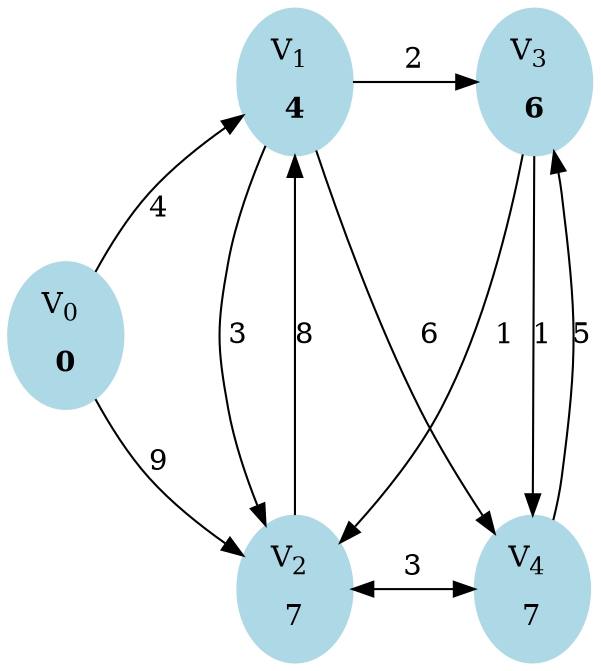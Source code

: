 /* Chapter 2 Exercise 7 Graph (b) */
digraph dijkstra {
  size = "10,10";
  rankdir = TB;
  node [color=lightblue, style=filled];

  "V0" [
    label = <V<SUB>0</SUB> <BR/><BR/><B>0</B>>
  ];
  "V1" [
    label = <V<SUB>1</SUB> <BR/><BR/><B>4</B>>
  ];
  "V2" [
    label = <V<SUB>2</SUB> <BR/><BR/>7>
  ];
  "V3" [
    label = <V<SUB>3</SUB> <BR/><BR/><B>6</B>>
  ];
  "V4" [
    label = <V<SUB>4</SUB> <BR/><BR/>7>
  ];

  {rank=min; "V1" "V3"}
  {rank=same; "V0"}
  {rank=max; "V2" "V4"}

  "V0" -> "V1" [
    label = 4
  ];
  "V0" -> "V2" [
    label = 9
  ];
  "V1" -> "V2" [
    label = 3
  ];
  "V2" -> "V1" [
    label = 8
  ];
  "V1" -> "V3" [
    label = 2
  ];
  "V1" -> "V4" [
    label = 6
  ];
  "V2" -> "V4" [
    label = 3
    dir = both
  ];
  "V3" -> "V2" [
    label = 1
  ];
  "V3" -> "V4" [
    label = 1
  ];
  "V4" -> "V3" [
    label = 5
  ];
}
